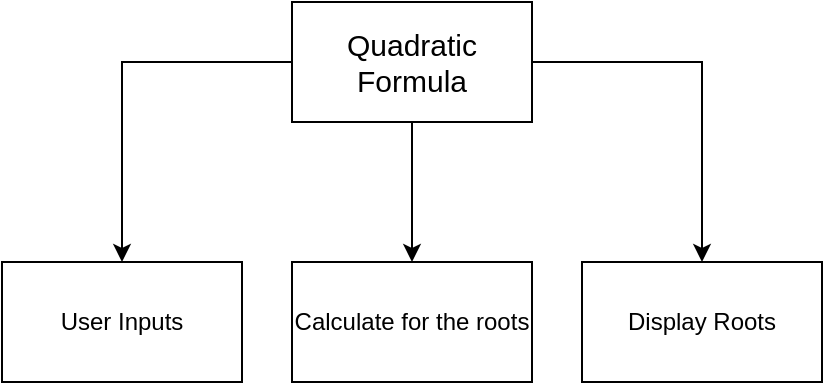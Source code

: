 <mxfile version="22.1.11" type="github">
  <diagram id="C5RBs43oDa-KdzZeNtuy" name="Page-1">
    <mxGraphModel dx="866" dy="454" grid="1" gridSize="10" guides="1" tooltips="1" connect="1" arrows="1" fold="1" page="1" pageScale="1" pageWidth="850" pageHeight="1100" math="0" shadow="0">
      <root>
        <mxCell id="WIyWlLk6GJQsqaUBKTNV-0" />
        <mxCell id="WIyWlLk6GJQsqaUBKTNV-1" parent="WIyWlLk6GJQsqaUBKTNV-0" />
        <mxCell id="1tqChW0Kw4J-UJkb-zd9-1" value="" style="edgeStyle=orthogonalEdgeStyle;rounded=0;orthogonalLoop=1;jettySize=auto;html=1;fontSize=15;entryX=0.5;entryY=0;entryDx=0;entryDy=0;" parent="WIyWlLk6GJQsqaUBKTNV-1" source="I_6UBjQvkkelprc3xHfG-0" target="uNx0s2i8PdsAUFH0W3sC-0" edge="1">
          <mxGeometry relative="1" as="geometry">
            <mxPoint x="280" y="360" as="targetPoint" />
          </mxGeometry>
        </mxCell>
        <mxCell id="uNx0s2i8PdsAUFH0W3sC-3" value="" style="edgeStyle=orthogonalEdgeStyle;rounded=0;orthogonalLoop=1;jettySize=auto;html=1;" edge="1" parent="WIyWlLk6GJQsqaUBKTNV-1" source="I_6UBjQvkkelprc3xHfG-0" target="uNx0s2i8PdsAUFH0W3sC-1">
          <mxGeometry relative="1" as="geometry" />
        </mxCell>
        <mxCell id="uNx0s2i8PdsAUFH0W3sC-4" value="" style="edgeStyle=orthogonalEdgeStyle;rounded=0;orthogonalLoop=1;jettySize=auto;html=1;" edge="1" parent="WIyWlLk6GJQsqaUBKTNV-1" source="I_6UBjQvkkelprc3xHfG-0" target="uNx0s2i8PdsAUFH0W3sC-2">
          <mxGeometry relative="1" as="geometry" />
        </mxCell>
        <mxCell id="I_6UBjQvkkelprc3xHfG-0" value="Quadratic Formula" style="rounded=0;whiteSpace=wrap;html=1;fontSize=15;" parent="WIyWlLk6GJQsqaUBKTNV-1" vertex="1">
          <mxGeometry x="365" y="240" width="120" height="60" as="geometry" />
        </mxCell>
        <mxCell id="uNx0s2i8PdsAUFH0W3sC-0" value="User Inputs" style="rounded=0;whiteSpace=wrap;html=1;" vertex="1" parent="WIyWlLk6GJQsqaUBKTNV-1">
          <mxGeometry x="220" y="370" width="120" height="60" as="geometry" />
        </mxCell>
        <mxCell id="uNx0s2i8PdsAUFH0W3sC-1" value="Calculate for the roots" style="rounded=0;whiteSpace=wrap;html=1;" vertex="1" parent="WIyWlLk6GJQsqaUBKTNV-1">
          <mxGeometry x="365" y="370" width="120" height="60" as="geometry" />
        </mxCell>
        <mxCell id="uNx0s2i8PdsAUFH0W3sC-2" value="Display Roots" style="rounded=0;whiteSpace=wrap;html=1;" vertex="1" parent="WIyWlLk6GJQsqaUBKTNV-1">
          <mxGeometry x="510" y="370" width="120" height="60" as="geometry" />
        </mxCell>
      </root>
    </mxGraphModel>
  </diagram>
</mxfile>
